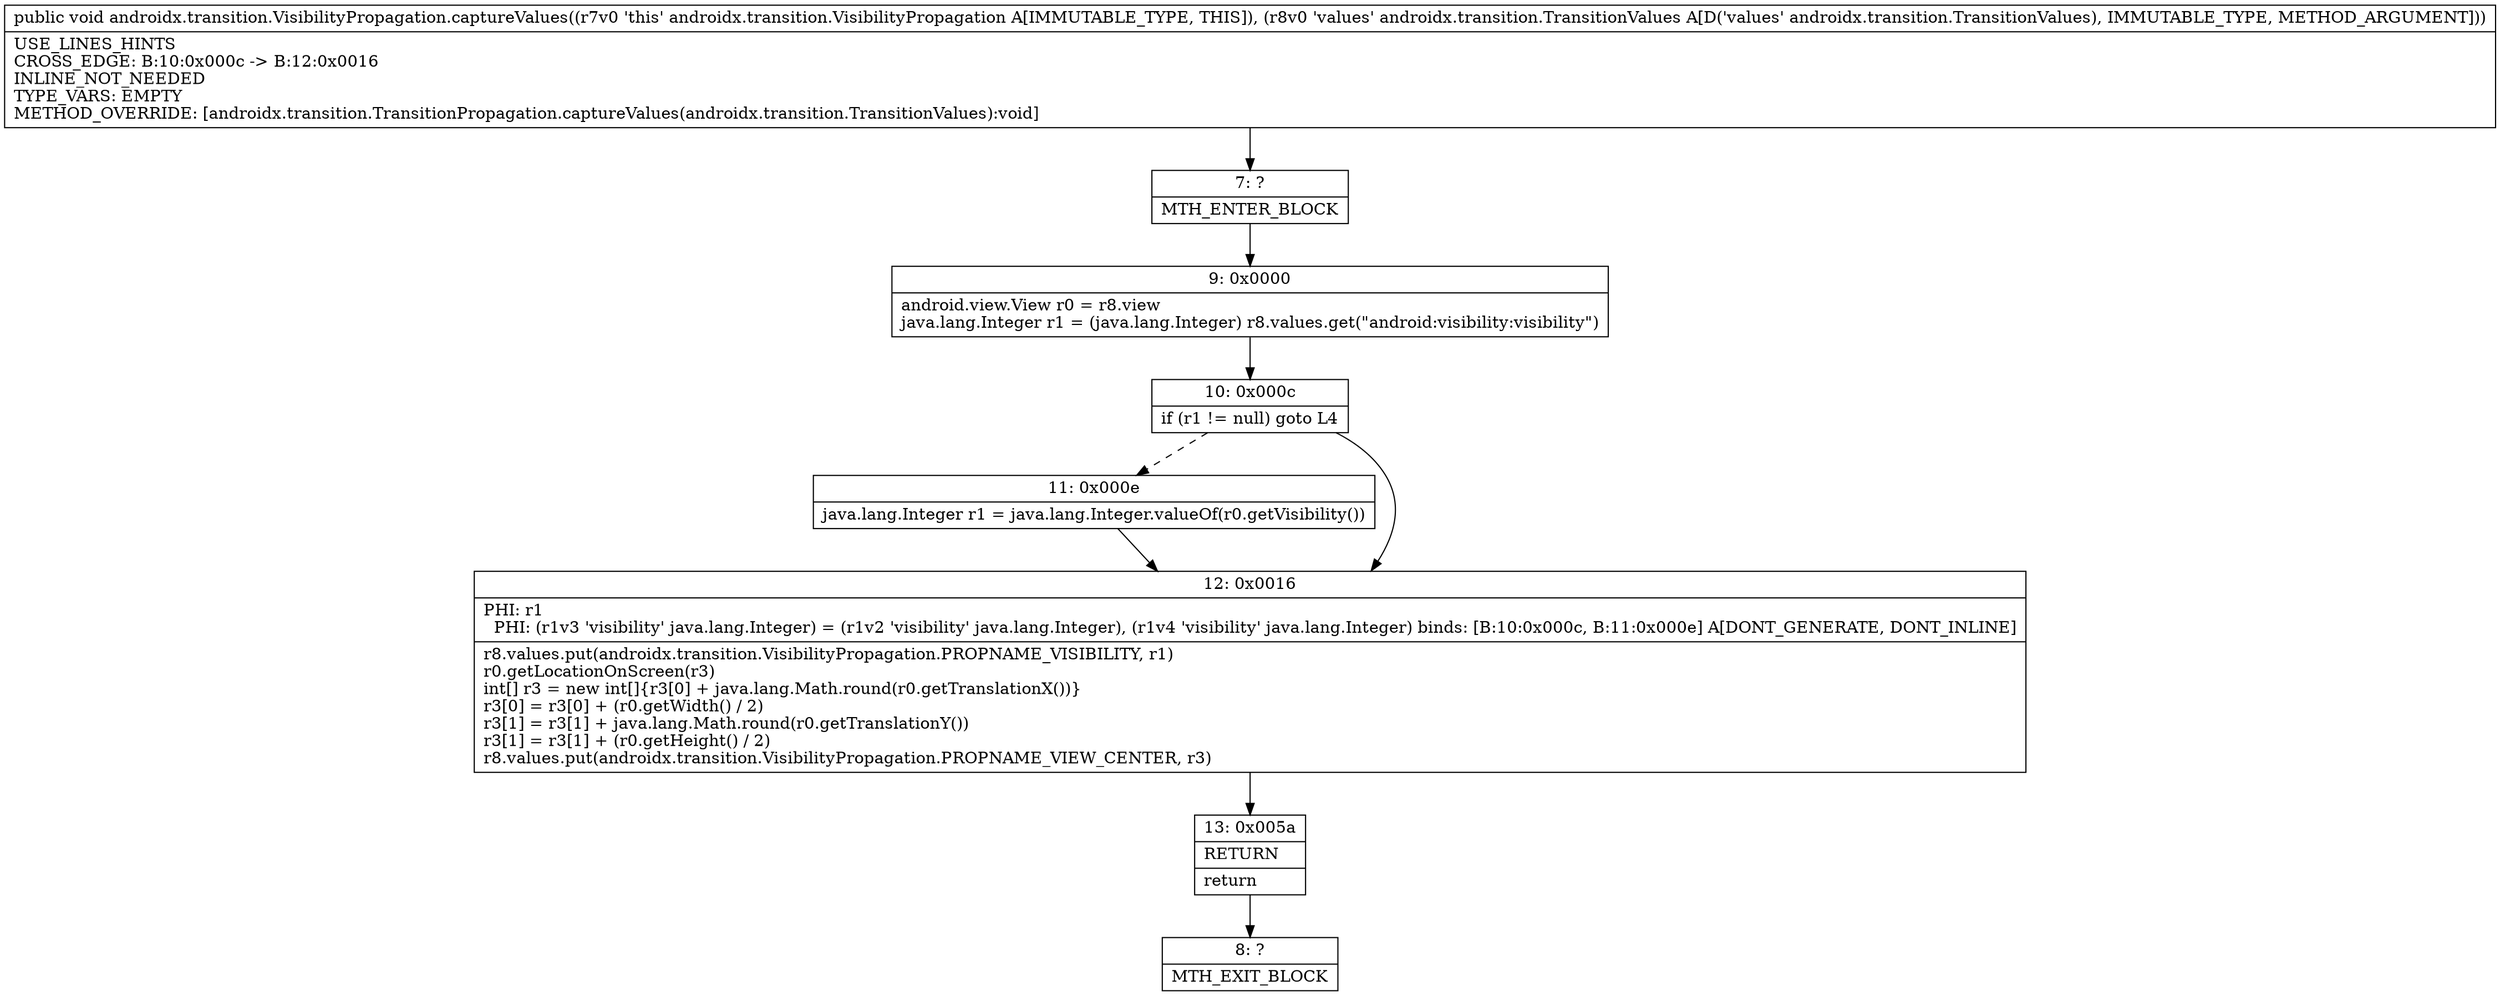 digraph "CFG forandroidx.transition.VisibilityPropagation.captureValues(Landroidx\/transition\/TransitionValues;)V" {
Node_7 [shape=record,label="{7\:\ ?|MTH_ENTER_BLOCK\l}"];
Node_9 [shape=record,label="{9\:\ 0x0000|android.view.View r0 = r8.view\ljava.lang.Integer r1 = (java.lang.Integer) r8.values.get(\"android:visibility:visibility\")\l}"];
Node_10 [shape=record,label="{10\:\ 0x000c|if (r1 != null) goto L4\l}"];
Node_11 [shape=record,label="{11\:\ 0x000e|java.lang.Integer r1 = java.lang.Integer.valueOf(r0.getVisibility())\l}"];
Node_12 [shape=record,label="{12\:\ 0x0016|PHI: r1 \l  PHI: (r1v3 'visibility' java.lang.Integer) = (r1v2 'visibility' java.lang.Integer), (r1v4 'visibility' java.lang.Integer) binds: [B:10:0x000c, B:11:0x000e] A[DONT_GENERATE, DONT_INLINE]\l|r8.values.put(androidx.transition.VisibilityPropagation.PROPNAME_VISIBILITY, r1)\lr0.getLocationOnScreen(r3)\lint[] r3 = new int[]\{r3[0] + java.lang.Math.round(r0.getTranslationX())\}\lr3[0] = r3[0] + (r0.getWidth() \/ 2)\lr3[1] = r3[1] + java.lang.Math.round(r0.getTranslationY())\lr3[1] = r3[1] + (r0.getHeight() \/ 2)\lr8.values.put(androidx.transition.VisibilityPropagation.PROPNAME_VIEW_CENTER, r3)\l}"];
Node_13 [shape=record,label="{13\:\ 0x005a|RETURN\l|return\l}"];
Node_8 [shape=record,label="{8\:\ ?|MTH_EXIT_BLOCK\l}"];
MethodNode[shape=record,label="{public void androidx.transition.VisibilityPropagation.captureValues((r7v0 'this' androidx.transition.VisibilityPropagation A[IMMUTABLE_TYPE, THIS]), (r8v0 'values' androidx.transition.TransitionValues A[D('values' androidx.transition.TransitionValues), IMMUTABLE_TYPE, METHOD_ARGUMENT]))  | USE_LINES_HINTS\lCROSS_EDGE: B:10:0x000c \-\> B:12:0x0016\lINLINE_NOT_NEEDED\lTYPE_VARS: EMPTY\lMETHOD_OVERRIDE: [androidx.transition.TransitionPropagation.captureValues(androidx.transition.TransitionValues):void]\l}"];
MethodNode -> Node_7;Node_7 -> Node_9;
Node_9 -> Node_10;
Node_10 -> Node_11[style=dashed];
Node_10 -> Node_12;
Node_11 -> Node_12;
Node_12 -> Node_13;
Node_13 -> Node_8;
}

